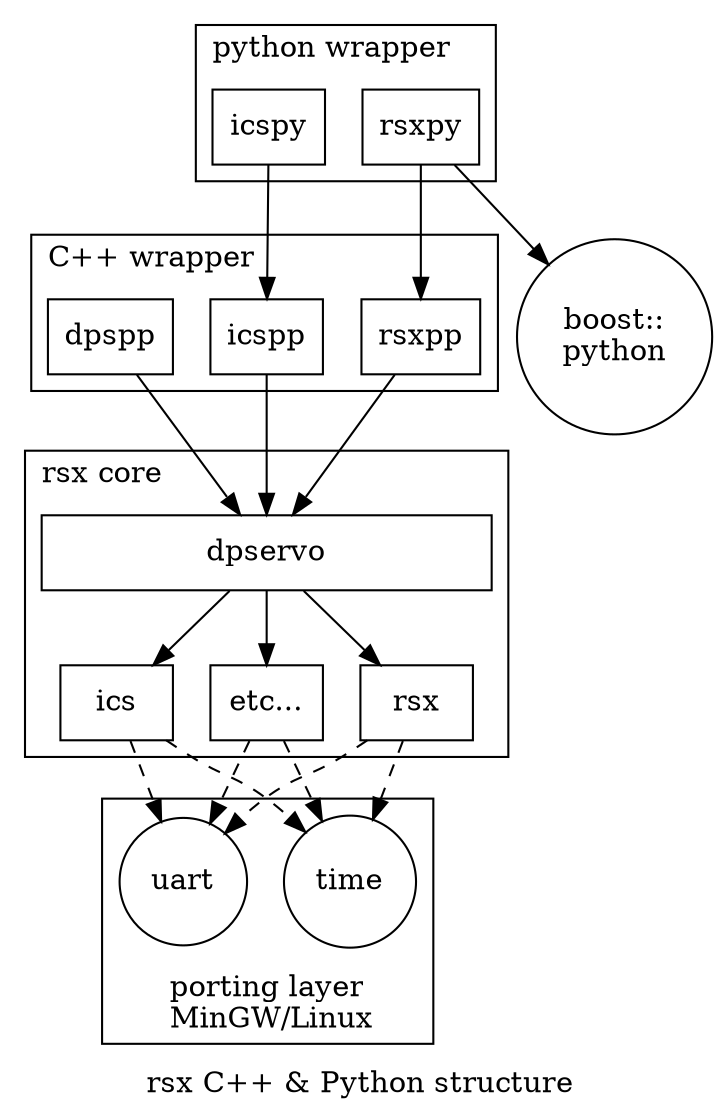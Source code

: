 
digraph rsx {
    graph [
      label = "rsx C++ & Python structure"
    ]

    subgraph cluster_0 {
      label = "python wrapper";
      labeljust = "l";

      rsxpy [shape = box];
      icspy [shape = box];
    }

    subgraph cluster_1 {
      label = "C++ wrapper";
      labeljust = "l";

      dpspp [shape = box];
      rsxpp [shape = box];
      icspp [shape = box];
    }

    subgraph cluster_2 {
      label = "rsx core";
      labeljust = "l"
 
      dps [label = "dpservo", shape = box, width = 3.0];
      rsx [label = "rsx", shape = box];
      ics [label = "ics", shape = box];
      others [label = "etc...", shape = box];

      dps -> rsx
      dps -> ics
      dps -> others
      //rsx -> time
      //rsx -> uart
    };

    subgraph cluster_3 {
      label = "porting layer\n MinGW/Linux"
      labelloc = "b"
          
      time [shape = circle]
      uart [shape = circle]
      //time -> uart
    };

    bpython [label = "boost::\npython", shape = circle];

    rsxpy -> bpython [lhead = "cluster_1", ltail = "cluster_0"];
    rsxpy -> rsxpp
    icspy -> icspp

    dpspp -> dps
    rsxpp -> dps
    icspp -> dps
 
    rsx -> time [style=dashed]
    rsx -> uart [style=dashed]
    ics -> time [style=dashed]
    ics -> uart [style=dashed]
    others -> time [style=dashed]
    others -> uart [style=dashed]
    
    //a -- b -- c [color=blue];
    //b -- d [style=dotted];
}

